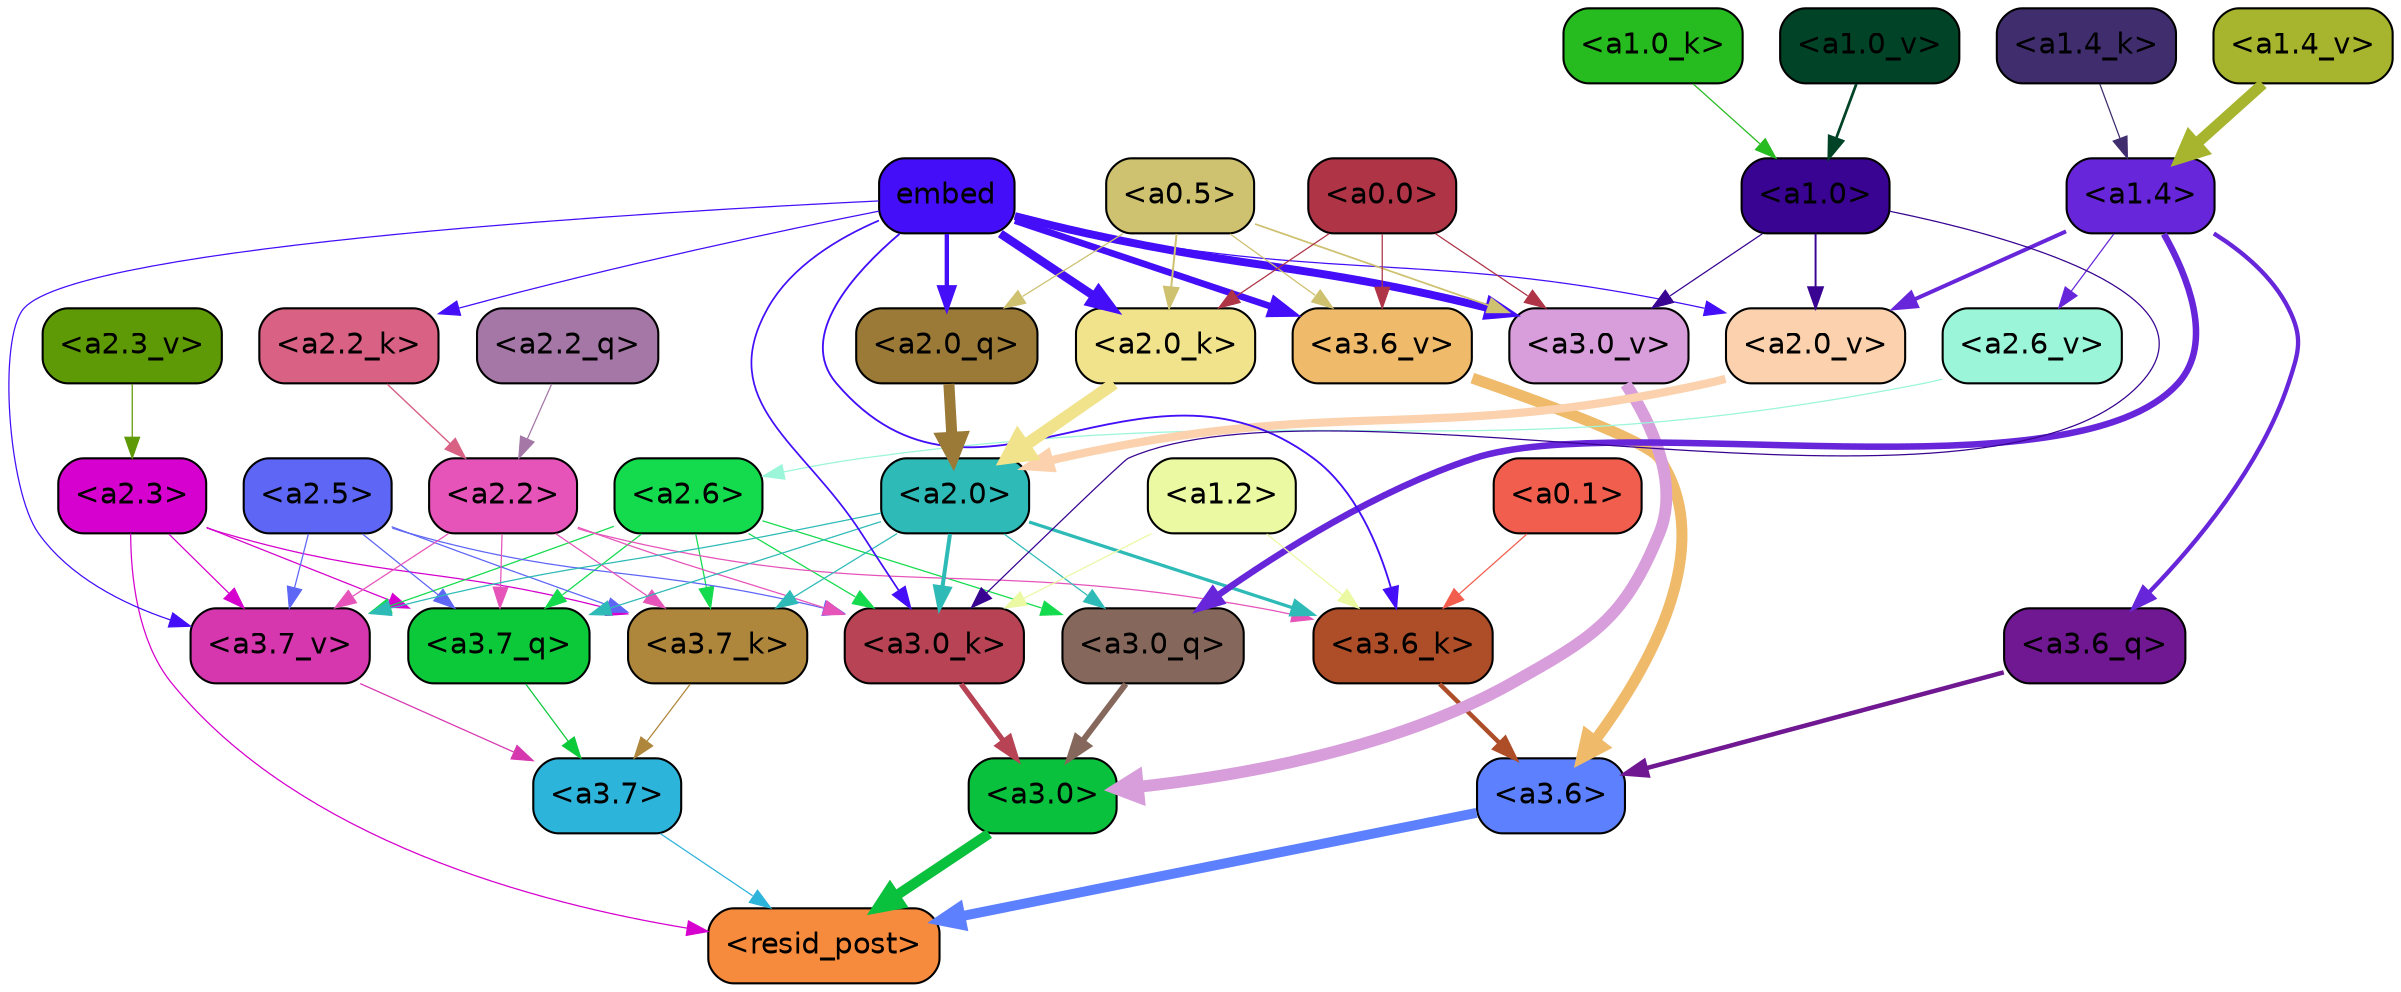 strict digraph "" {
	graph [bgcolor=transparent,
		layout=dot,
		overlap=false,
		splines=true
	];
	"<a3.7>"	[color=black,
		fillcolor="#2db4db",
		fontname=Helvetica,
		shape=box,
		style="filled, rounded"];
	"<resid_post>"	[color=black,
		fillcolor="#f68b3d",
		fontname=Helvetica,
		shape=box,
		style="filled, rounded"];
	"<a3.7>" -> "<resid_post>"	[color="#2db4db",
		penwidth=0.6];
	"<a3.6>"	[color=black,
		fillcolor="#5d80ff",
		fontname=Helvetica,
		shape=box,
		style="filled, rounded"];
	"<a3.6>" -> "<resid_post>"	[color="#5d80ff",
		penwidth=4.751592040061951];
	"<a3.0>"	[color=black,
		fillcolor="#0ac13d",
		fontname=Helvetica,
		shape=box,
		style="filled, rounded"];
	"<a3.0>" -> "<resid_post>"	[color="#0ac13d",
		penwidth=4.904066681861877];
	"<a2.3>"	[color=black,
		fillcolor="#d601ce",
		fontname=Helvetica,
		shape=box,
		style="filled, rounded"];
	"<a2.3>" -> "<resid_post>"	[color="#d601ce",
		penwidth=0.6];
	"<a3.7_q>"	[color=black,
		fillcolor="#0cc93a",
		fontname=Helvetica,
		shape=box,
		style="filled, rounded"];
	"<a2.3>" -> "<a3.7_q>"	[color="#d601ce",
		penwidth=0.6];
	"<a3.7_k>"	[color=black,
		fillcolor="#af873c",
		fontname=Helvetica,
		shape=box,
		style="filled, rounded"];
	"<a2.3>" -> "<a3.7_k>"	[color="#d601ce",
		penwidth=0.6069068089127541];
	"<a3.7_v>"	[color=black,
		fillcolor="#d637af",
		fontname=Helvetica,
		shape=box,
		style="filled, rounded"];
	"<a2.3>" -> "<a3.7_v>"	[color="#d601ce",
		penwidth=0.6];
	"<a3.7_q>" -> "<a3.7>"	[color="#0cc93a",
		penwidth=0.6];
	"<a3.6_q>"	[color=black,
		fillcolor="#6f1891",
		fontname=Helvetica,
		shape=box,
		style="filled, rounded"];
	"<a3.6_q>" -> "<a3.6>"	[color="#6f1891",
		penwidth=2.160832464694977];
	"<a3.0_q>"	[color=black,
		fillcolor="#85685b",
		fontname=Helvetica,
		shape=box,
		style="filled, rounded"];
	"<a3.0_q>" -> "<a3.0>"	[color="#85685b",
		penwidth=2.870753765106201];
	"<a3.7_k>" -> "<a3.7>"	[color="#af873c",
		penwidth=0.6];
	"<a3.6_k>"	[color=black,
		fillcolor="#ae4e29",
		fontname=Helvetica,
		shape=box,
		style="filled, rounded"];
	"<a3.6_k>" -> "<a3.6>"	[color="#ae4e29",
		penwidth=2.13908451795578];
	"<a3.0_k>"	[color=black,
		fillcolor="#b74354",
		fontname=Helvetica,
		shape=box,
		style="filled, rounded"];
	"<a3.0_k>" -> "<a3.0>"	[color="#b74354",
		penwidth=2.520303964614868];
	"<a3.7_v>" -> "<a3.7>"	[color="#d637af",
		penwidth=0.6];
	"<a3.6_v>"	[color=black,
		fillcolor="#efbb6b",
		fontname=Helvetica,
		shape=box,
		style="filled, rounded"];
	"<a3.6_v>" -> "<a3.6>"	[color="#efbb6b",
		penwidth=5.297133803367615];
	"<a3.0_v>"	[color=black,
		fillcolor="#d89ddb",
		fontname=Helvetica,
		shape=box,
		style="filled, rounded"];
	"<a3.0_v>" -> "<a3.0>"	[color="#d89ddb",
		penwidth=5.680712580680847];
	"<a2.6>"	[color=black,
		fillcolor="#14db4d",
		fontname=Helvetica,
		shape=box,
		style="filled, rounded"];
	"<a2.6>" -> "<a3.7_q>"	[color="#14db4d",
		penwidth=0.6];
	"<a2.6>" -> "<a3.0_q>"	[color="#14db4d",
		penwidth=0.6];
	"<a2.6>" -> "<a3.7_k>"	[color="#14db4d",
		penwidth=0.6];
	"<a2.6>" -> "<a3.0_k>"	[color="#14db4d",
		penwidth=0.6];
	"<a2.6>" -> "<a3.7_v>"	[color="#14db4d",
		penwidth=0.6];
	"<a2.5>"	[color=black,
		fillcolor="#5e66f6",
		fontname=Helvetica,
		shape=box,
		style="filled, rounded"];
	"<a2.5>" -> "<a3.7_q>"	[color="#5e66f6",
		penwidth=0.6];
	"<a2.5>" -> "<a3.7_k>"	[color="#5e66f6",
		penwidth=0.6];
	"<a2.5>" -> "<a3.0_k>"	[color="#5e66f6",
		penwidth=0.6];
	"<a2.5>" -> "<a3.7_v>"	[color="#5e66f6",
		penwidth=0.6];
	"<a2.2>"	[color=black,
		fillcolor="#e654ba",
		fontname=Helvetica,
		shape=box,
		style="filled, rounded"];
	"<a2.2>" -> "<a3.7_q>"	[color="#e654ba",
		penwidth=0.6];
	"<a2.2>" -> "<a3.7_k>"	[color="#e654ba",
		penwidth=0.6];
	"<a2.2>" -> "<a3.6_k>"	[color="#e654ba",
		penwidth=0.6];
	"<a2.2>" -> "<a3.0_k>"	[color="#e654ba",
		penwidth=0.6];
	"<a2.2>" -> "<a3.7_v>"	[color="#e654ba",
		penwidth=0.6];
	"<a2.0>"	[color=black,
		fillcolor="#2ebbb7",
		fontname=Helvetica,
		shape=box,
		style="filled, rounded"];
	"<a2.0>" -> "<a3.7_q>"	[color="#2ebbb7",
		penwidth=0.6];
	"<a2.0>" -> "<a3.0_q>"	[color="#2ebbb7",
		penwidth=0.6];
	"<a2.0>" -> "<a3.7_k>"	[color="#2ebbb7",
		penwidth=0.6];
	"<a2.0>" -> "<a3.6_k>"	[color="#2ebbb7",
		penwidth=1.564806342124939];
	"<a2.0>" -> "<a3.0_k>"	[color="#2ebbb7",
		penwidth=1.9353990852832794];
	"<a2.0>" -> "<a3.7_v>"	[color="#2ebbb7",
		penwidth=0.6];
	"<a1.4>"	[color=black,
		fillcolor="#6826da",
		fontname=Helvetica,
		shape=box,
		style="filled, rounded"];
	"<a1.4>" -> "<a3.6_q>"	[color="#6826da",
		penwidth=2.0727532356977463];
	"<a1.4>" -> "<a3.0_q>"	[color="#6826da",
		penwidth=3.1279823780059814];
	"<a2.6_v>"	[color=black,
		fillcolor="#9bf6d9",
		fontname=Helvetica,
		shape=box,
		style="filled, rounded"];
	"<a1.4>" -> "<a2.6_v>"	[color="#6826da",
		penwidth=0.6];
	"<a2.0_v>"	[color=black,
		fillcolor="#fbd2ad",
		fontname=Helvetica,
		shape=box,
		style="filled, rounded"];
	"<a1.4>" -> "<a2.0_v>"	[color="#6826da",
		penwidth=1.9170897603034973];
	"<a1.2>"	[color=black,
		fillcolor="#ebf9a3",
		fontname=Helvetica,
		shape=box,
		style="filled, rounded"];
	"<a1.2>" -> "<a3.6_k>"	[color="#ebf9a3",
		penwidth=0.6];
	"<a1.2>" -> "<a3.0_k>"	[color="#ebf9a3",
		penwidth=0.6];
	"<a0.1>"	[color=black,
		fillcolor="#f25e4d",
		fontname=Helvetica,
		shape=box,
		style="filled, rounded"];
	"<a0.1>" -> "<a3.6_k>"	[color="#f25e4d",
		penwidth=0.6];
	embed	[color=black,
		fillcolor="#440ff8",
		fontname=Helvetica,
		shape=box,
		style="filled, rounded"];
	embed -> "<a3.6_k>"	[color="#440ff8",
		penwidth=0.8915999233722687];
	embed -> "<a3.0_k>"	[color="#440ff8",
		penwidth=0.832088902592659];
	embed -> "<a3.7_v>"	[color="#440ff8",
		penwidth=0.6];
	embed -> "<a3.6_v>"	[color="#440ff8",
		penwidth=3.1840110421180725];
	embed -> "<a3.0_v>"	[color="#440ff8",
		penwidth=3.8132747188210487];
	"<a2.0_q>"	[color=black,
		fillcolor="#9b7a38",
		fontname=Helvetica,
		shape=box,
		style="filled, rounded"];
	embed -> "<a2.0_q>"	[color="#440ff8",
		penwidth=2.084651827812195];
	"<a2.2_k>"	[color=black,
		fillcolor="#d86184",
		fontname=Helvetica,
		shape=box,
		style="filled, rounded"];
	embed -> "<a2.2_k>"	[color="#440ff8",
		penwidth=0.6];
	"<a2.0_k>"	[color=black,
		fillcolor="#f1e38b",
		fontname=Helvetica,
		shape=box,
		style="filled, rounded"];
	embed -> "<a2.0_k>"	[color="#440ff8",
		penwidth=4.084526404738426];
	embed -> "<a2.0_v>"	[color="#440ff8",
		penwidth=0.6];
	"<a1.0>"	[color=black,
		fillcolor="#380491",
		fontname=Helvetica,
		shape=box,
		style="filled, rounded"];
	"<a1.0>" -> "<a3.0_k>"	[color="#380491",
		penwidth=0.6];
	"<a1.0>" -> "<a3.0_v>"	[color="#380491",
		penwidth=0.6];
	"<a1.0>" -> "<a2.0_v>"	[color="#380491",
		penwidth=0.9450988052412868];
	"<a0.5>"	[color=black,
		fillcolor="#cec170",
		fontname=Helvetica,
		shape=box,
		style="filled, rounded"];
	"<a0.5>" -> "<a3.6_v>"	[color="#cec170",
		penwidth=0.6];
	"<a0.5>" -> "<a3.0_v>"	[color="#cec170",
		penwidth=0.8331108838319778];
	"<a0.5>" -> "<a2.0_q>"	[color="#cec170",
		penwidth=0.6];
	"<a0.5>" -> "<a2.0_k>"	[color="#cec170",
		penwidth=0.9412797391414642];
	"<a0.0>"	[color=black,
		fillcolor="#ae3446",
		fontname=Helvetica,
		shape=box,
		style="filled, rounded"];
	"<a0.0>" -> "<a3.6_v>"	[color="#ae3446",
		penwidth=0.6];
	"<a0.0>" -> "<a3.0_v>"	[color="#ae3446",
		penwidth=0.6];
	"<a0.0>" -> "<a2.0_k>"	[color="#ae3446",
		penwidth=0.6];
	"<a2.2_q>"	[color=black,
		fillcolor="#a477a7",
		fontname=Helvetica,
		shape=box,
		style="filled, rounded"];
	"<a2.2_q>" -> "<a2.2>"	[color="#a477a7",
		penwidth=0.6];
	"<a2.0_q>" -> "<a2.0>"	[color="#9b7a38",
		penwidth=5.29856276512146];
	"<a2.2_k>" -> "<a2.2>"	[color="#d86184",
		penwidth=0.6722683310508728];
	"<a2.0_k>" -> "<a2.0>"	[color="#f1e38b",
		penwidth=5.859246134757996];
	"<a2.6_v>" -> "<a2.6>"	[color="#9bf6d9",
		penwidth=0.6];
	"<a2.3_v>"	[color=black,
		fillcolor="#5e9906",
		fontname=Helvetica,
		shape=box,
		style="filled, rounded"];
	"<a2.3_v>" -> "<a2.3>"	[color="#5e9906",
		penwidth=0.6];
	"<a2.0_v>" -> "<a2.0>"	[color="#fbd2ad",
		penwidth=3.9621697664260864];
	"<a1.4_k>"	[color=black,
		fillcolor="#3f2d6e",
		fontname=Helvetica,
		shape=box,
		style="filled, rounded"];
	"<a1.4_k>" -> "<a1.4>"	[color="#3f2d6e",
		penwidth=0.6];
	"<a1.0_k>"	[color=black,
		fillcolor="#26bb1e",
		fontname=Helvetica,
		shape=box,
		style="filled, rounded"];
	"<a1.0_k>" -> "<a1.0>"	[color="#26bb1e",
		penwidth=0.6];
	"<a1.4_v>"	[color=black,
		fillcolor="#a6b52d",
		fontname=Helvetica,
		shape=box,
		style="filled, rounded"];
	"<a1.4_v>" -> "<a1.4>"	[color="#a6b52d",
		penwidth=5.280138969421387];
	"<a1.0_v>"	[color=black,
		fillcolor="#014326",
		fontname=Helvetica,
		shape=box,
		style="filled, rounded"];
	"<a1.0_v>" -> "<a1.0>"	[color="#014326",
		penwidth=1.318962275981903];
}
